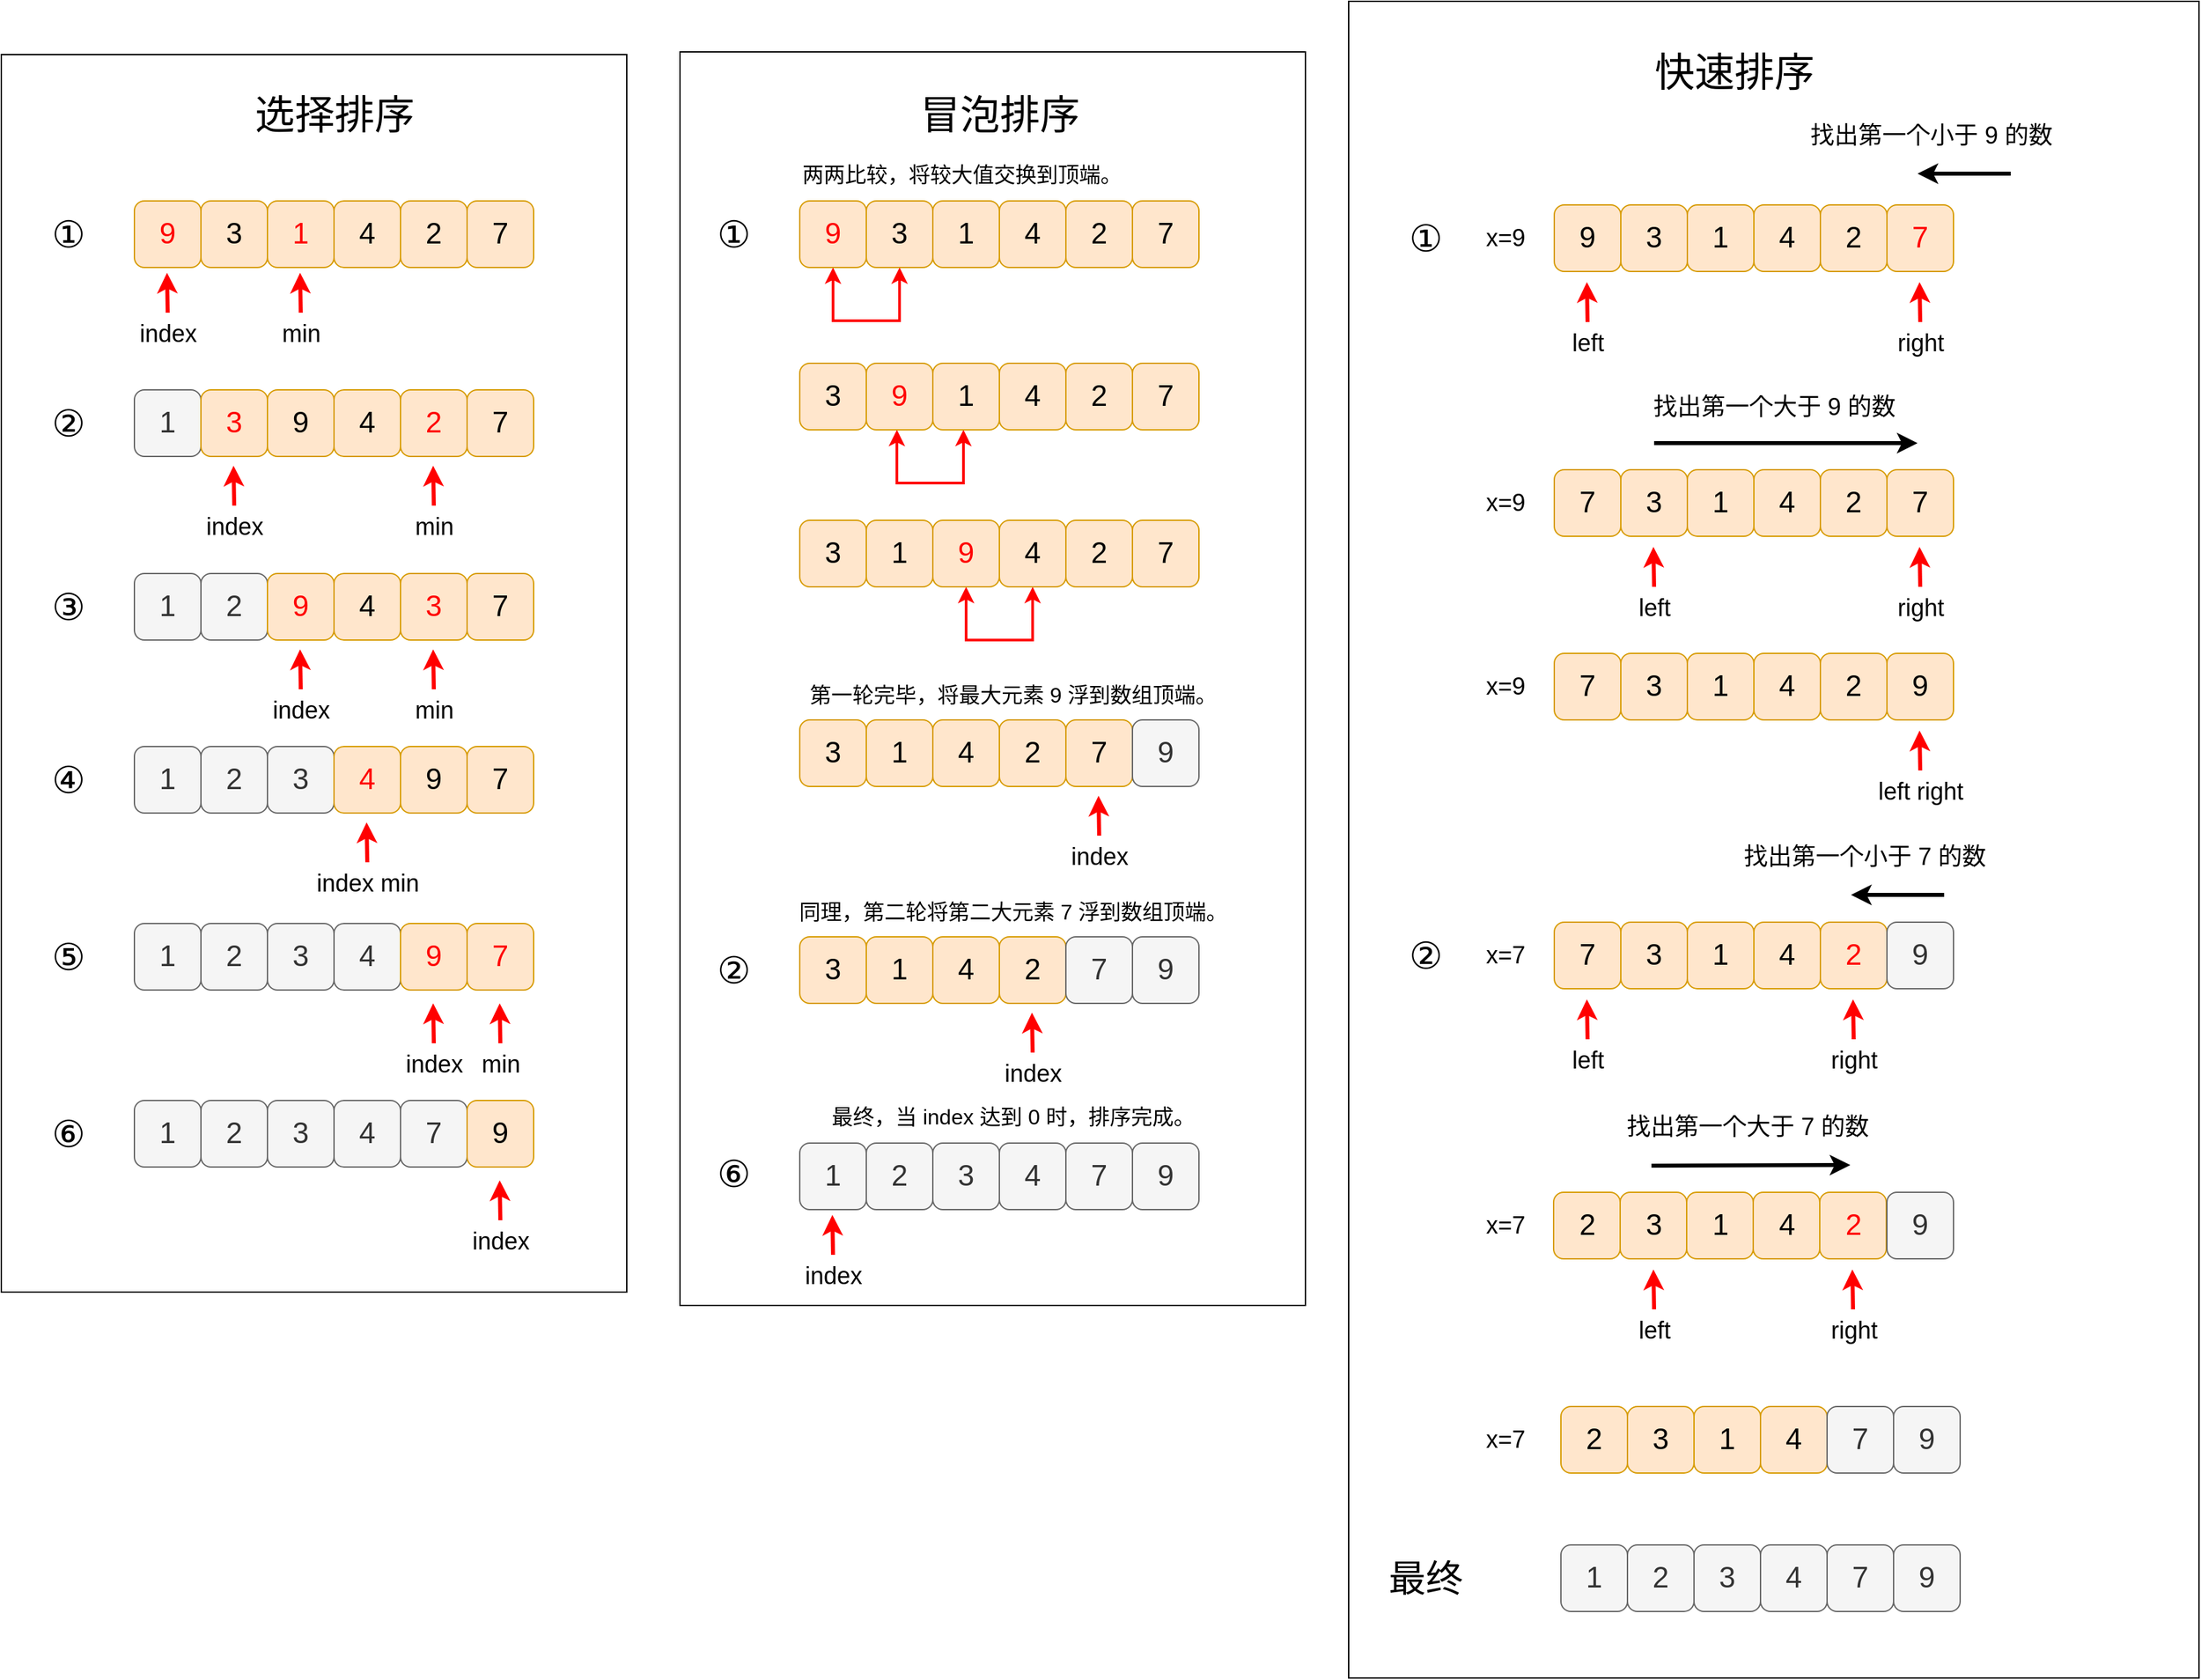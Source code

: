 <mxfile version="14.9.6" type="device"><diagram id="Q0aM8QTu8ttc2yHkAZQV" name="Page-1"><mxGraphModel dx="2194" dy="1232" grid="1" gridSize="10" guides="1" tooltips="1" connect="1" arrows="1" fold="1" page="1" pageScale="1" pageWidth="827" pageHeight="1169" math="0" shadow="0"><root><mxCell id="0"/><mxCell id="1" parent="0"/><mxCell id="2-jNn0fLxWY8H3Vudl_h-92" value="" style="whiteSpace=wrap;html=1;fontColor=#FFFFFF;" vertex="1" parent="1"><mxGeometry x="50" y="150" width="470" height="930" as="geometry"/></mxCell><mxCell id="2-jNn0fLxWY8H3Vudl_h-2" value="&lt;font style=&quot;font-size: 22px&quot; color=&quot;#ff0000&quot;&gt;9&lt;/font&gt;" style="rounded=1;whiteSpace=wrap;html=1;fillColor=#ffe6cc;strokeColor=#d79b00;" vertex="1" parent="1"><mxGeometry x="150" y="260" width="50" height="50" as="geometry"/></mxCell><mxCell id="2-jNn0fLxWY8H3Vudl_h-3" value="&lt;span style=&quot;font-size: 22px&quot;&gt;3&lt;/span&gt;" style="rounded=1;whiteSpace=wrap;html=1;fillColor=#ffe6cc;strokeColor=#d79b00;" vertex="1" parent="1"><mxGeometry x="200" y="260" width="50" height="50" as="geometry"/></mxCell><mxCell id="2-jNn0fLxWY8H3Vudl_h-4" value="&lt;span style=&quot;font-size: 22px&quot;&gt;&lt;font color=&quot;#ff0000&quot;&gt;1&lt;/font&gt;&lt;/span&gt;" style="rounded=1;whiteSpace=wrap;html=1;fillColor=#ffe6cc;strokeColor=#d79b00;" vertex="1" parent="1"><mxGeometry x="250" y="260" width="50" height="50" as="geometry"/></mxCell><mxCell id="2-jNn0fLxWY8H3Vudl_h-5" value="&lt;span style=&quot;font-size: 22px&quot;&gt;4&lt;/span&gt;" style="rounded=1;whiteSpace=wrap;html=1;fillColor=#ffe6cc;strokeColor=#d79b00;" vertex="1" parent="1"><mxGeometry x="300" y="260" width="50" height="50" as="geometry"/></mxCell><mxCell id="2-jNn0fLxWY8H3Vudl_h-6" value="&lt;span style=&quot;font-size: 22px&quot;&gt;2&lt;/span&gt;" style="rounded=1;whiteSpace=wrap;html=1;fillColor=#ffe6cc;strokeColor=#d79b00;" vertex="1" parent="1"><mxGeometry x="350" y="260" width="50" height="50" as="geometry"/></mxCell><mxCell id="2-jNn0fLxWY8H3Vudl_h-7" value="&lt;span style=&quot;font-size: 22px&quot;&gt;7&lt;/span&gt;" style="rounded=1;whiteSpace=wrap;html=1;fillColor=#ffe6cc;strokeColor=#d79b00;" vertex="1" parent="1"><mxGeometry x="400" y="260" width="50" height="50" as="geometry"/></mxCell><mxCell id="2-jNn0fLxWY8H3Vudl_h-10" value="&lt;font style=&quot;font-size: 22px&quot;&gt;1&lt;/font&gt;" style="rounded=1;whiteSpace=wrap;html=1;fillColor=#f5f5f5;strokeColor=#666666;fontColor=#333333;" vertex="1" parent="1"><mxGeometry x="150" y="402" width="50" height="50" as="geometry"/></mxCell><mxCell id="2-jNn0fLxWY8H3Vudl_h-11" value="&lt;span style=&quot;font-size: 22px&quot;&gt;&lt;font color=&quot;#ff0000&quot;&gt;3&lt;/font&gt;&lt;/span&gt;" style="rounded=1;whiteSpace=wrap;html=1;fillColor=#ffe6cc;strokeColor=#d79b00;" vertex="1" parent="1"><mxGeometry x="200" y="402" width="50" height="50" as="geometry"/></mxCell><mxCell id="2-jNn0fLxWY8H3Vudl_h-12" value="&lt;span style=&quot;font-size: 22px&quot;&gt;9&lt;/span&gt;" style="rounded=1;whiteSpace=wrap;html=1;fillColor=#ffe6cc;strokeColor=#d79b00;" vertex="1" parent="1"><mxGeometry x="250" y="402" width="50" height="50" as="geometry"/></mxCell><mxCell id="2-jNn0fLxWY8H3Vudl_h-13" value="&lt;span style=&quot;font-size: 22px&quot;&gt;4&lt;/span&gt;" style="rounded=1;whiteSpace=wrap;html=1;fillColor=#ffe6cc;strokeColor=#d79b00;" vertex="1" parent="1"><mxGeometry x="300" y="402" width="50" height="50" as="geometry"/></mxCell><mxCell id="2-jNn0fLxWY8H3Vudl_h-14" value="&lt;span style=&quot;font-size: 22px&quot;&gt;&lt;font color=&quot;#ff0000&quot;&gt;2&lt;/font&gt;&lt;/span&gt;" style="rounded=1;whiteSpace=wrap;html=1;fillColor=#ffe6cc;strokeColor=#d79b00;" vertex="1" parent="1"><mxGeometry x="350" y="402" width="50" height="50" as="geometry"/></mxCell><mxCell id="2-jNn0fLxWY8H3Vudl_h-15" value="&lt;span style=&quot;font-size: 22px&quot;&gt;7&lt;/span&gt;" style="rounded=1;whiteSpace=wrap;html=1;fillColor=#ffe6cc;strokeColor=#d79b00;" vertex="1" parent="1"><mxGeometry x="400" y="402" width="50" height="50" as="geometry"/></mxCell><mxCell id="2-jNn0fLxWY8H3Vudl_h-27" value="" style="endArrow=classic;html=1;fontColor=#FFFFFF;strokeColor=#FF0000;strokeWidth=3;verticalAlign=middle;" edge="1" parent="1"><mxGeometry width="50" height="50" relative="1" as="geometry"><mxPoint x="175" y="344" as="sourcePoint"/><mxPoint x="174.5" y="314" as="targetPoint"/></mxGeometry></mxCell><mxCell id="2-jNn0fLxWY8H3Vudl_h-28" value="" style="endArrow=classic;html=1;fontColor=#FFFFFF;strokeColor=#FF0000;strokeWidth=3;verticalAlign=middle;" edge="1" parent="1"><mxGeometry width="50" height="50" relative="1" as="geometry"><mxPoint x="275" y="344" as="sourcePoint"/><mxPoint x="274.5" y="314" as="targetPoint"/></mxGeometry></mxCell><mxCell id="2-jNn0fLxWY8H3Vudl_h-29" value="&lt;font color=&quot;#000000&quot; style=&quot;font-size: 18px&quot;&gt;index&lt;/font&gt;" style="text;html=1;resizable=0;autosize=1;align=center;verticalAlign=middle;points=[];fillColor=none;strokeColor=none;rounded=0;fontColor=#FFFFFF;" vertex="1" parent="1"><mxGeometry x="145" y="350" width="60" height="20" as="geometry"/></mxCell><mxCell id="2-jNn0fLxWY8H3Vudl_h-32" value="&lt;font color=&quot;#000000&quot; style=&quot;font-size: 18px&quot;&gt;min&lt;/font&gt;" style="text;html=1;resizable=0;autosize=1;align=center;verticalAlign=middle;points=[];fillColor=none;strokeColor=none;rounded=0;fontColor=#FFFFFF;" vertex="1" parent="1"><mxGeometry x="255" y="350" width="40" height="20" as="geometry"/></mxCell><mxCell id="2-jNn0fLxWY8H3Vudl_h-33" value="" style="endArrow=classic;html=1;fontColor=#FFFFFF;strokeColor=#FF0000;strokeWidth=3;verticalAlign=middle;" edge="1" parent="1"><mxGeometry width="50" height="50" relative="1" as="geometry"><mxPoint x="225" y="489" as="sourcePoint"/><mxPoint x="224.5" y="459" as="targetPoint"/></mxGeometry></mxCell><mxCell id="2-jNn0fLxWY8H3Vudl_h-34" value="&lt;font color=&quot;#000000&quot; style=&quot;font-size: 18px&quot;&gt;index&lt;/font&gt;" style="text;html=1;resizable=0;autosize=1;align=center;verticalAlign=middle;points=[];fillColor=none;strokeColor=none;rounded=0;fontColor=#FFFFFF;" vertex="1" parent="1"><mxGeometry x="195" y="495" width="60" height="20" as="geometry"/></mxCell><mxCell id="2-jNn0fLxWY8H3Vudl_h-37" value="" style="endArrow=classic;html=1;fontColor=#FFFFFF;strokeColor=#FF0000;strokeWidth=3;verticalAlign=middle;" edge="1" parent="1"><mxGeometry width="50" height="50" relative="1" as="geometry"><mxPoint x="375" y="489" as="sourcePoint"/><mxPoint x="374.5" y="459" as="targetPoint"/></mxGeometry></mxCell><mxCell id="2-jNn0fLxWY8H3Vudl_h-38" value="&lt;font color=&quot;#000000&quot; style=&quot;font-size: 18px&quot;&gt;min&lt;/font&gt;" style="text;html=1;resizable=0;autosize=1;align=center;verticalAlign=middle;points=[];fillColor=none;strokeColor=none;rounded=0;fontColor=#FFFFFF;" vertex="1" parent="1"><mxGeometry x="355" y="495" width="40" height="20" as="geometry"/></mxCell><mxCell id="2-jNn0fLxWY8H3Vudl_h-39" value="&lt;font style=&quot;font-size: 22px&quot;&gt;1&lt;/font&gt;" style="rounded=1;whiteSpace=wrap;html=1;fillColor=#f5f5f5;strokeColor=#666666;fontColor=#333333;" vertex="1" parent="1"><mxGeometry x="150" y="540" width="50" height="50" as="geometry"/></mxCell><mxCell id="2-jNn0fLxWY8H3Vudl_h-40" value="&lt;span style=&quot;font-size: 22px&quot;&gt;2&lt;/span&gt;" style="rounded=1;whiteSpace=wrap;html=1;fillColor=#f5f5f5;strokeColor=#666666;fontColor=#333333;" vertex="1" parent="1"><mxGeometry x="200" y="540" width="50" height="50" as="geometry"/></mxCell><mxCell id="2-jNn0fLxWY8H3Vudl_h-41" value="&lt;span style=&quot;font-size: 22px&quot;&gt;&lt;font color=&quot;#ff0000&quot;&gt;9&lt;/font&gt;&lt;/span&gt;" style="rounded=1;whiteSpace=wrap;html=1;fillColor=#ffe6cc;strokeColor=#d79b00;" vertex="1" parent="1"><mxGeometry x="250" y="540" width="50" height="50" as="geometry"/></mxCell><mxCell id="2-jNn0fLxWY8H3Vudl_h-42" value="&lt;span style=&quot;font-size: 22px&quot;&gt;4&lt;/span&gt;" style="rounded=1;whiteSpace=wrap;html=1;fillColor=#ffe6cc;strokeColor=#d79b00;" vertex="1" parent="1"><mxGeometry x="300" y="540" width="50" height="50" as="geometry"/></mxCell><mxCell id="2-jNn0fLxWY8H3Vudl_h-43" value="&lt;span style=&quot;font-size: 22px&quot;&gt;&lt;font color=&quot;#ff0000&quot;&gt;3&lt;/font&gt;&lt;/span&gt;" style="rounded=1;whiteSpace=wrap;html=1;fillColor=#ffe6cc;strokeColor=#d79b00;" vertex="1" parent="1"><mxGeometry x="350" y="540" width="50" height="50" as="geometry"/></mxCell><mxCell id="2-jNn0fLxWY8H3Vudl_h-44" value="&lt;span style=&quot;font-size: 22px&quot;&gt;7&lt;/span&gt;" style="rounded=1;whiteSpace=wrap;html=1;fillColor=#ffe6cc;strokeColor=#d79b00;" vertex="1" parent="1"><mxGeometry x="400" y="540" width="50" height="50" as="geometry"/></mxCell><mxCell id="2-jNn0fLxWY8H3Vudl_h-47" value="" style="endArrow=classic;html=1;fontColor=#FFFFFF;strokeColor=#FF0000;strokeWidth=3;verticalAlign=middle;" edge="1" parent="1"><mxGeometry width="50" height="50" relative="1" as="geometry"><mxPoint x="275" y="627" as="sourcePoint"/><mxPoint x="274.5" y="597" as="targetPoint"/></mxGeometry></mxCell><mxCell id="2-jNn0fLxWY8H3Vudl_h-48" value="&lt;font color=&quot;#000000&quot; style=&quot;font-size: 18px&quot;&gt;index&lt;/font&gt;" style="text;html=1;resizable=0;autosize=1;align=center;verticalAlign=middle;points=[];fillColor=none;strokeColor=none;rounded=0;fontColor=#FFFFFF;" vertex="1" parent="1"><mxGeometry x="245" y="633" width="60" height="20" as="geometry"/></mxCell><mxCell id="2-jNn0fLxWY8H3Vudl_h-49" value="" style="endArrow=classic;html=1;fontColor=#FFFFFF;strokeColor=#FF0000;strokeWidth=3;verticalAlign=middle;" edge="1" parent="1"><mxGeometry width="50" height="50" relative="1" as="geometry"><mxPoint x="375" y="627" as="sourcePoint"/><mxPoint x="374.5" y="597" as="targetPoint"/></mxGeometry></mxCell><mxCell id="2-jNn0fLxWY8H3Vudl_h-50" value="&lt;font color=&quot;#000000&quot; style=&quot;font-size: 18px&quot;&gt;min&lt;/font&gt;" style="text;html=1;resizable=0;autosize=1;align=center;verticalAlign=middle;points=[];fillColor=none;strokeColor=none;rounded=0;fontColor=#FFFFFF;" vertex="1" parent="1"><mxGeometry x="355" y="633" width="40" height="20" as="geometry"/></mxCell><mxCell id="2-jNn0fLxWY8H3Vudl_h-51" value="&lt;font style=&quot;font-size: 22px&quot;&gt;1&lt;/font&gt;" style="rounded=1;whiteSpace=wrap;html=1;fillColor=#f5f5f5;strokeColor=#666666;fontColor=#333333;" vertex="1" parent="1"><mxGeometry x="150" y="670" width="50" height="50" as="geometry"/></mxCell><mxCell id="2-jNn0fLxWY8H3Vudl_h-52" value="&lt;span style=&quot;font-size: 22px&quot;&gt;2&lt;/span&gt;" style="rounded=1;whiteSpace=wrap;html=1;fillColor=#f5f5f5;strokeColor=#666666;fontColor=#333333;" vertex="1" parent="1"><mxGeometry x="200" y="670" width="50" height="50" as="geometry"/></mxCell><mxCell id="2-jNn0fLxWY8H3Vudl_h-53" value="&lt;span style=&quot;font-size: 22px&quot;&gt;3&lt;/span&gt;" style="rounded=1;whiteSpace=wrap;html=1;fillColor=#f5f5f5;strokeColor=#666666;fontColor=#333333;" vertex="1" parent="1"><mxGeometry x="250" y="670" width="50" height="50" as="geometry"/></mxCell><mxCell id="2-jNn0fLxWY8H3Vudl_h-54" value="&lt;span style=&quot;font-size: 22px&quot;&gt;&lt;font color=&quot;#ff0000&quot;&gt;4&lt;/font&gt;&lt;/span&gt;" style="rounded=1;whiteSpace=wrap;html=1;fillColor=#ffe6cc;strokeColor=#d79b00;" vertex="1" parent="1"><mxGeometry x="300" y="670" width="50" height="50" as="geometry"/></mxCell><mxCell id="2-jNn0fLxWY8H3Vudl_h-55" value="&lt;span style=&quot;font-size: 22px&quot;&gt;9&lt;/span&gt;" style="rounded=1;whiteSpace=wrap;html=1;fillColor=#ffe6cc;strokeColor=#d79b00;" vertex="1" parent="1"><mxGeometry x="350" y="670" width="50" height="50" as="geometry"/></mxCell><mxCell id="2-jNn0fLxWY8H3Vudl_h-56" value="&lt;span style=&quot;font-size: 22px&quot;&gt;7&lt;/span&gt;" style="rounded=1;whiteSpace=wrap;html=1;fillColor=#ffe6cc;strokeColor=#d79b00;" vertex="1" parent="1"><mxGeometry x="400" y="670" width="50" height="50" as="geometry"/></mxCell><mxCell id="2-jNn0fLxWY8H3Vudl_h-59" value="" style="endArrow=classic;html=1;fontColor=#FFFFFF;strokeColor=#FF0000;strokeWidth=3;verticalAlign=middle;" edge="1" parent="1"><mxGeometry width="50" height="50" relative="1" as="geometry"><mxPoint x="325" y="757" as="sourcePoint"/><mxPoint x="324.5" y="727" as="targetPoint"/></mxGeometry></mxCell><mxCell id="2-jNn0fLxWY8H3Vudl_h-60" value="&lt;font color=&quot;#000000&quot; style=&quot;font-size: 18px&quot;&gt;index min&lt;/font&gt;" style="text;html=1;resizable=0;autosize=1;align=center;verticalAlign=middle;points=[];fillColor=none;strokeColor=none;rounded=0;fontColor=#FFFFFF;" vertex="1" parent="1"><mxGeometry x="280" y="763" width="90" height="20" as="geometry"/></mxCell><mxCell id="2-jNn0fLxWY8H3Vudl_h-63" value="&lt;font style=&quot;font-size: 22px&quot;&gt;1&lt;/font&gt;" style="rounded=1;whiteSpace=wrap;html=1;fillColor=#f5f5f5;strokeColor=#666666;fontColor=#333333;" vertex="1" parent="1"><mxGeometry x="150" y="803" width="50" height="50" as="geometry"/></mxCell><mxCell id="2-jNn0fLxWY8H3Vudl_h-64" value="&lt;span style=&quot;font-size: 22px&quot;&gt;2&lt;/span&gt;" style="rounded=1;whiteSpace=wrap;html=1;fillColor=#f5f5f5;strokeColor=#666666;fontColor=#333333;" vertex="1" parent="1"><mxGeometry x="200" y="803" width="50" height="50" as="geometry"/></mxCell><mxCell id="2-jNn0fLxWY8H3Vudl_h-65" value="&lt;span style=&quot;font-size: 22px&quot;&gt;3&lt;/span&gt;" style="rounded=1;whiteSpace=wrap;html=1;fillColor=#f5f5f5;strokeColor=#666666;fontColor=#333333;" vertex="1" parent="1"><mxGeometry x="250" y="803" width="50" height="50" as="geometry"/></mxCell><mxCell id="2-jNn0fLxWY8H3Vudl_h-66" value="&lt;span style=&quot;font-size: 22px&quot;&gt;4&lt;/span&gt;" style="rounded=1;whiteSpace=wrap;html=1;fillColor=#f5f5f5;strokeColor=#666666;fontColor=#333333;" vertex="1" parent="1"><mxGeometry x="300" y="803" width="50" height="50" as="geometry"/></mxCell><mxCell id="2-jNn0fLxWY8H3Vudl_h-67" value="&lt;span style=&quot;font-size: 22px&quot;&gt;&lt;font color=&quot;#ff0000&quot;&gt;9&lt;/font&gt;&lt;/span&gt;" style="rounded=1;whiteSpace=wrap;html=1;fillColor=#ffe6cc;strokeColor=#d79b00;" vertex="1" parent="1"><mxGeometry x="350" y="803" width="50" height="50" as="geometry"/></mxCell><mxCell id="2-jNn0fLxWY8H3Vudl_h-68" value="&lt;span style=&quot;font-size: 22px&quot;&gt;&lt;font color=&quot;#ff0000&quot;&gt;7&lt;/font&gt;&lt;/span&gt;" style="rounded=1;whiteSpace=wrap;html=1;fillColor=#ffe6cc;strokeColor=#d79b00;" vertex="1" parent="1"><mxGeometry x="400" y="803" width="50" height="50" as="geometry"/></mxCell><mxCell id="2-jNn0fLxWY8H3Vudl_h-73" value="" style="endArrow=classic;html=1;fontColor=#FFFFFF;strokeColor=#FF0000;strokeWidth=3;verticalAlign=middle;" edge="1" parent="1"><mxGeometry width="50" height="50" relative="1" as="geometry"><mxPoint x="375" y="893" as="sourcePoint"/><mxPoint x="374.5" y="863" as="targetPoint"/></mxGeometry></mxCell><mxCell id="2-jNn0fLxWY8H3Vudl_h-74" value="&lt;font color=&quot;#000000&quot; style=&quot;font-size: 18px&quot;&gt;index&lt;/font&gt;" style="text;html=1;resizable=0;autosize=1;align=center;verticalAlign=middle;points=[];fillColor=none;strokeColor=none;rounded=0;fontColor=#FFFFFF;" vertex="1" parent="1"><mxGeometry x="345" y="899" width="60" height="20" as="geometry"/></mxCell><mxCell id="2-jNn0fLxWY8H3Vudl_h-77" value="&lt;font style=&quot;font-size: 22px&quot;&gt;1&lt;/font&gt;" style="rounded=1;whiteSpace=wrap;html=1;fillColor=#f5f5f5;strokeColor=#666666;fontColor=#333333;" vertex="1" parent="1"><mxGeometry x="150" y="936" width="50" height="50" as="geometry"/></mxCell><mxCell id="2-jNn0fLxWY8H3Vudl_h-78" value="&lt;span style=&quot;font-size: 22px&quot;&gt;2&lt;/span&gt;" style="rounded=1;whiteSpace=wrap;html=1;fillColor=#f5f5f5;strokeColor=#666666;fontColor=#333333;" vertex="1" parent="1"><mxGeometry x="200" y="936" width="50" height="50" as="geometry"/></mxCell><mxCell id="2-jNn0fLxWY8H3Vudl_h-79" value="&lt;span style=&quot;font-size: 22px&quot;&gt;3&lt;/span&gt;" style="rounded=1;whiteSpace=wrap;html=1;fillColor=#f5f5f5;strokeColor=#666666;fontColor=#333333;" vertex="1" parent="1"><mxGeometry x="250" y="936" width="50" height="50" as="geometry"/></mxCell><mxCell id="2-jNn0fLxWY8H3Vudl_h-80" value="&lt;span style=&quot;font-size: 22px&quot;&gt;4&lt;/span&gt;" style="rounded=1;whiteSpace=wrap;html=1;fillColor=#f5f5f5;strokeColor=#666666;fontColor=#333333;" vertex="1" parent="1"><mxGeometry x="300" y="936" width="50" height="50" as="geometry"/></mxCell><mxCell id="2-jNn0fLxWY8H3Vudl_h-81" value="&lt;span style=&quot;font-size: 22px&quot;&gt;7&lt;/span&gt;" style="rounded=1;whiteSpace=wrap;html=1;fillColor=#f5f5f5;strokeColor=#666666;fontColor=#333333;" vertex="1" parent="1"><mxGeometry x="350" y="936" width="50" height="50" as="geometry"/></mxCell><mxCell id="2-jNn0fLxWY8H3Vudl_h-82" value="&lt;span style=&quot;font-size: 22px&quot;&gt;9&lt;/span&gt;" style="rounded=1;whiteSpace=wrap;html=1;fillColor=#ffe6cc;strokeColor=#d79b00;" vertex="1" parent="1"><mxGeometry x="400" y="936" width="50" height="50" as="geometry"/></mxCell><mxCell id="2-jNn0fLxWY8H3Vudl_h-85" value="" style="endArrow=classic;html=1;fontColor=#FFFFFF;strokeColor=#FF0000;strokeWidth=3;verticalAlign=middle;" edge="1" parent="1"><mxGeometry width="50" height="50" relative="1" as="geometry"><mxPoint x="425" y="1026" as="sourcePoint"/><mxPoint x="424.5" y="996" as="targetPoint"/></mxGeometry></mxCell><mxCell id="2-jNn0fLxWY8H3Vudl_h-86" value="&lt;font color=&quot;#000000&quot; style=&quot;font-size: 18px&quot;&gt;index&lt;/font&gt;" style="text;html=1;resizable=0;autosize=1;align=center;verticalAlign=middle;points=[];fillColor=none;strokeColor=none;rounded=0;fontColor=#FFFFFF;" vertex="1" parent="1"><mxGeometry x="395" y="1032" width="60" height="20" as="geometry"/></mxCell><mxCell id="2-jNn0fLxWY8H3Vudl_h-90" value="" style="endArrow=classic;html=1;fontColor=#FFFFFF;strokeColor=#FF0000;strokeWidth=3;verticalAlign=middle;" edge="1" parent="1"><mxGeometry width="50" height="50" relative="1" as="geometry"><mxPoint x="425" y="893" as="sourcePoint"/><mxPoint x="424.5" y="863" as="targetPoint"/></mxGeometry></mxCell><mxCell id="2-jNn0fLxWY8H3Vudl_h-91" value="&lt;font color=&quot;#000000&quot; style=&quot;font-size: 18px&quot;&gt;min&lt;/font&gt;" style="text;html=1;resizable=0;autosize=1;align=center;verticalAlign=middle;points=[];fillColor=none;strokeColor=none;rounded=0;fontColor=#FFFFFF;" vertex="1" parent="1"><mxGeometry x="405" y="899" width="40" height="20" as="geometry"/></mxCell><mxCell id="2-jNn0fLxWY8H3Vudl_h-93" value="&lt;font color=&quot;#000000&quot; style=&quot;font-size: 30px&quot;&gt;选择排序&lt;/font&gt;" style="text;html=1;resizable=0;autosize=1;align=center;verticalAlign=middle;points=[];fillColor=none;strokeColor=none;rounded=0;fontColor=#FFFFFF;" vertex="1" parent="1"><mxGeometry x="230" y="180" width="140" height="30" as="geometry"/></mxCell><mxCell id="2-jNn0fLxWY8H3Vudl_h-94" value="&lt;font style=&quot;font-size: 28px&quot; color=&quot;#000000&quot;&gt;①&lt;/font&gt;" style="text;html=1;resizable=0;autosize=1;align=center;verticalAlign=middle;points=[];fillColor=none;strokeColor=none;rounded=0;fontColor=#FFFFFF;" vertex="1" parent="1"><mxGeometry x="80" y="270" width="40" height="30" as="geometry"/></mxCell><mxCell id="2-jNn0fLxWY8H3Vudl_h-95" value="&lt;font style=&quot;font-size: 28px&quot; color=&quot;#000000&quot;&gt;②&lt;/font&gt;" style="text;html=1;resizable=0;autosize=1;align=center;verticalAlign=middle;points=[];fillColor=none;strokeColor=none;rounded=0;fontColor=#FFFFFF;" vertex="1" parent="1"><mxGeometry x="80" y="412" width="40" height="30" as="geometry"/></mxCell><mxCell id="2-jNn0fLxWY8H3Vudl_h-96" value="&lt;font style=&quot;font-size: 28px&quot; color=&quot;#000000&quot;&gt;③&lt;/font&gt;" style="text;html=1;resizable=0;autosize=1;align=center;verticalAlign=middle;points=[];fillColor=none;strokeColor=none;rounded=0;fontColor=#FFFFFF;" vertex="1" parent="1"><mxGeometry x="80" y="550" width="40" height="30" as="geometry"/></mxCell><mxCell id="2-jNn0fLxWY8H3Vudl_h-97" value="&lt;font style=&quot;font-size: 28px&quot; color=&quot;#000000&quot;&gt;④&lt;/font&gt;" style="text;html=1;resizable=0;autosize=1;align=center;verticalAlign=middle;points=[];fillColor=none;strokeColor=none;rounded=0;fontColor=#FFFFFF;" vertex="1" parent="1"><mxGeometry x="80" y="680" width="40" height="30" as="geometry"/></mxCell><mxCell id="2-jNn0fLxWY8H3Vudl_h-98" value="&lt;font style=&quot;font-size: 28px&quot; color=&quot;#000000&quot;&gt;⑤&lt;/font&gt;" style="text;html=1;resizable=0;autosize=1;align=center;verticalAlign=middle;points=[];fillColor=none;strokeColor=none;rounded=0;fontColor=#FFFFFF;" vertex="1" parent="1"><mxGeometry x="80" y="813" width="40" height="30" as="geometry"/></mxCell><mxCell id="2-jNn0fLxWY8H3Vudl_h-99" value="&lt;font style=&quot;font-size: 28px&quot; color=&quot;#000000&quot;&gt;⑥&lt;/font&gt;" style="text;html=1;resizable=0;autosize=1;align=center;verticalAlign=middle;points=[];fillColor=none;strokeColor=none;rounded=0;fontColor=#FFFFFF;" vertex="1" parent="1"><mxGeometry x="80" y="946" width="40" height="30" as="geometry"/></mxCell><mxCell id="2-jNn0fLxWY8H3Vudl_h-100" value="" style="whiteSpace=wrap;html=1;fontColor=#FFFFFF;" vertex="1" parent="1"><mxGeometry x="560" y="148" width="470" height="942" as="geometry"/></mxCell><mxCell id="2-jNn0fLxWY8H3Vudl_h-165" style="edgeStyle=orthogonalEdgeStyle;rounded=0;orthogonalLoop=1;jettySize=auto;elbow=vertical;html=1;exitX=0.5;exitY=1;exitDx=0;exitDy=0;fontColor=#FFFFFF;startArrow=classic;startFill=1;strokeColor=#FF0000;strokeWidth=2;verticalAlign=middle;entryX=0.5;entryY=1;entryDx=0;entryDy=0;" edge="1" parent="1" source="2-jNn0fLxWY8H3Vudl_h-101" target="2-jNn0fLxWY8H3Vudl_h-102"><mxGeometry relative="1" as="geometry"><Array as="points"><mxPoint x="675" y="350"/><mxPoint x="725" y="350"/></Array></mxGeometry></mxCell><mxCell id="2-jNn0fLxWY8H3Vudl_h-101" value="&lt;font style=&quot;font-size: 22px&quot; color=&quot;#ff0000&quot;&gt;9&lt;/font&gt;" style="rounded=1;whiteSpace=wrap;html=1;fillColor=#ffe6cc;strokeColor=#d79b00;" vertex="1" parent="1"><mxGeometry x="650" y="260" width="50" height="50" as="geometry"/></mxCell><mxCell id="2-jNn0fLxWY8H3Vudl_h-102" value="&lt;span style=&quot;font-size: 22px&quot;&gt;3&lt;/span&gt;" style="rounded=1;whiteSpace=wrap;html=1;fillColor=#ffe6cc;strokeColor=#d79b00;" vertex="1" parent="1"><mxGeometry x="700" y="260" width="50" height="50" as="geometry"/></mxCell><mxCell id="2-jNn0fLxWY8H3Vudl_h-103" value="&lt;span style=&quot;font-size: 22px&quot;&gt;1&lt;/span&gt;" style="rounded=1;whiteSpace=wrap;html=1;fillColor=#ffe6cc;strokeColor=#d79b00;" vertex="1" parent="1"><mxGeometry x="750" y="260" width="50" height="50" as="geometry"/></mxCell><mxCell id="2-jNn0fLxWY8H3Vudl_h-104" value="&lt;span style=&quot;font-size: 22px&quot;&gt;4&lt;/span&gt;" style="rounded=1;whiteSpace=wrap;html=1;fillColor=#ffe6cc;strokeColor=#d79b00;" vertex="1" parent="1"><mxGeometry x="800" y="260" width="50" height="50" as="geometry"/></mxCell><mxCell id="2-jNn0fLxWY8H3Vudl_h-105" value="&lt;span style=&quot;font-size: 22px&quot;&gt;2&lt;/span&gt;" style="rounded=1;whiteSpace=wrap;html=1;fillColor=#ffe6cc;strokeColor=#d79b00;" vertex="1" parent="1"><mxGeometry x="850" y="260" width="50" height="50" as="geometry"/></mxCell><mxCell id="2-jNn0fLxWY8H3Vudl_h-106" value="&lt;span style=&quot;font-size: 22px&quot;&gt;7&lt;/span&gt;" style="rounded=1;whiteSpace=wrap;html=1;fillColor=#ffe6cc;strokeColor=#d79b00;" vertex="1" parent="1"><mxGeometry x="900" y="260" width="50" height="50" as="geometry"/></mxCell><mxCell id="2-jNn0fLxWY8H3Vudl_h-157" value="&lt;font color=&quot;#000000&quot; style=&quot;font-size: 30px&quot;&gt;冒泡排序&lt;/font&gt;" style="text;html=1;resizable=0;autosize=1;align=center;verticalAlign=middle;points=[];fillColor=none;strokeColor=none;rounded=0;fontColor=#FFFFFF;" vertex="1" parent="1"><mxGeometry x="730" y="180" width="140" height="30" as="geometry"/></mxCell><mxCell id="2-jNn0fLxWY8H3Vudl_h-158" value="&lt;font style=&quot;font-size: 28px&quot; color=&quot;#000000&quot;&gt;①&lt;/font&gt;" style="text;html=1;resizable=0;autosize=1;align=center;verticalAlign=middle;points=[];fillColor=none;strokeColor=none;rounded=0;fontColor=#FFFFFF;" vertex="1" parent="1"><mxGeometry x="580" y="270" width="40" height="30" as="geometry"/></mxCell><mxCell id="2-jNn0fLxWY8H3Vudl_h-166" style="edgeStyle=orthogonalEdgeStyle;rounded=0;orthogonalLoop=1;jettySize=auto;elbow=vertical;html=1;exitX=0.5;exitY=1;exitDx=0;exitDy=0;fontColor=#FFFFFF;startArrow=classic;startFill=1;strokeColor=#FF0000;strokeWidth=2;verticalAlign=middle;entryX=0.5;entryY=1;entryDx=0;entryDy=0;" edge="1" parent="1"><mxGeometry relative="1" as="geometry"><Array as="points"><mxPoint x="723" y="472"/><mxPoint x="773" y="472"/></Array><mxPoint x="723" y="432" as="sourcePoint"/><mxPoint x="773" y="432" as="targetPoint"/></mxGeometry></mxCell><mxCell id="2-jNn0fLxWY8H3Vudl_h-167" value="&lt;font style=&quot;font-size: 22px&quot;&gt;3&lt;/font&gt;" style="rounded=1;whiteSpace=wrap;html=1;fillColor=#ffe6cc;strokeColor=#d79b00;" vertex="1" parent="1"><mxGeometry x="650" y="382" width="50" height="50" as="geometry"/></mxCell><mxCell id="2-jNn0fLxWY8H3Vudl_h-168" value="&lt;span style=&quot;font-size: 22px&quot;&gt;&lt;font color=&quot;#ff0000&quot;&gt;9&lt;/font&gt;&lt;/span&gt;" style="rounded=1;whiteSpace=wrap;html=1;fillColor=#ffe6cc;strokeColor=#d79b00;" vertex="1" parent="1"><mxGeometry x="700" y="382" width="50" height="50" as="geometry"/></mxCell><mxCell id="2-jNn0fLxWY8H3Vudl_h-169" value="&lt;span style=&quot;font-size: 22px&quot;&gt;1&lt;/span&gt;" style="rounded=1;whiteSpace=wrap;html=1;fillColor=#ffe6cc;strokeColor=#d79b00;" vertex="1" parent="1"><mxGeometry x="750" y="382" width="50" height="50" as="geometry"/></mxCell><mxCell id="2-jNn0fLxWY8H3Vudl_h-170" value="&lt;span style=&quot;font-size: 22px&quot;&gt;4&lt;/span&gt;" style="rounded=1;whiteSpace=wrap;html=1;fillColor=#ffe6cc;strokeColor=#d79b00;" vertex="1" parent="1"><mxGeometry x="800" y="382" width="50" height="50" as="geometry"/></mxCell><mxCell id="2-jNn0fLxWY8H3Vudl_h-171" value="&lt;span style=&quot;font-size: 22px&quot;&gt;2&lt;/span&gt;" style="rounded=1;whiteSpace=wrap;html=1;fillColor=#ffe6cc;strokeColor=#d79b00;" vertex="1" parent="1"><mxGeometry x="850" y="382" width="50" height="50" as="geometry"/></mxCell><mxCell id="2-jNn0fLxWY8H3Vudl_h-172" value="&lt;span style=&quot;font-size: 22px&quot;&gt;7&lt;/span&gt;" style="rounded=1;whiteSpace=wrap;html=1;fillColor=#ffe6cc;strokeColor=#d79b00;" vertex="1" parent="1"><mxGeometry x="900" y="382" width="50" height="50" as="geometry"/></mxCell><mxCell id="2-jNn0fLxWY8H3Vudl_h-174" style="edgeStyle=orthogonalEdgeStyle;rounded=0;orthogonalLoop=1;jettySize=auto;elbow=vertical;html=1;exitX=0.5;exitY=1;exitDx=0;exitDy=0;fontColor=#FFFFFF;startArrow=classic;startFill=1;strokeColor=#FF0000;strokeWidth=2;verticalAlign=middle;entryX=0.5;entryY=1;entryDx=0;entryDy=0;" edge="1" parent="1"><mxGeometry relative="1" as="geometry"><Array as="points"><mxPoint x="775" y="590"/><mxPoint x="825" y="590"/></Array><mxPoint x="775" y="550" as="sourcePoint"/><mxPoint x="825" y="550" as="targetPoint"/></mxGeometry></mxCell><mxCell id="2-jNn0fLxWY8H3Vudl_h-175" value="&lt;font style=&quot;font-size: 22px&quot;&gt;3&lt;/font&gt;" style="rounded=1;whiteSpace=wrap;html=1;fillColor=#ffe6cc;strokeColor=#d79b00;" vertex="1" parent="1"><mxGeometry x="650" y="500" width="50" height="50" as="geometry"/></mxCell><mxCell id="2-jNn0fLxWY8H3Vudl_h-176" value="&lt;span style=&quot;font-size: 22px&quot;&gt;1&lt;/span&gt;" style="rounded=1;whiteSpace=wrap;html=1;fillColor=#ffe6cc;strokeColor=#d79b00;" vertex="1" parent="1"><mxGeometry x="700" y="500" width="50" height="50" as="geometry"/></mxCell><mxCell id="2-jNn0fLxWY8H3Vudl_h-177" value="&lt;span style=&quot;font-size: 22px&quot;&gt;&lt;font color=&quot;#ff0000&quot;&gt;9&lt;/font&gt;&lt;/span&gt;" style="rounded=1;whiteSpace=wrap;html=1;fillColor=#ffe6cc;strokeColor=#d79b00;" vertex="1" parent="1"><mxGeometry x="750" y="500" width="50" height="50" as="geometry"/></mxCell><mxCell id="2-jNn0fLxWY8H3Vudl_h-178" value="&lt;span style=&quot;font-size: 22px&quot;&gt;4&lt;/span&gt;" style="rounded=1;whiteSpace=wrap;html=1;fillColor=#ffe6cc;strokeColor=#d79b00;" vertex="1" parent="1"><mxGeometry x="800" y="500" width="50" height="50" as="geometry"/></mxCell><mxCell id="2-jNn0fLxWY8H3Vudl_h-179" value="&lt;span style=&quot;font-size: 22px&quot;&gt;2&lt;/span&gt;" style="rounded=1;whiteSpace=wrap;html=1;fillColor=#ffe6cc;strokeColor=#d79b00;" vertex="1" parent="1"><mxGeometry x="850" y="500" width="50" height="50" as="geometry"/></mxCell><mxCell id="2-jNn0fLxWY8H3Vudl_h-180" value="&lt;span style=&quot;font-size: 22px&quot;&gt;7&lt;/span&gt;" style="rounded=1;whiteSpace=wrap;html=1;fillColor=#ffe6cc;strokeColor=#d79b00;" vertex="1" parent="1"><mxGeometry x="900" y="500" width="50" height="50" as="geometry"/></mxCell><mxCell id="2-jNn0fLxWY8H3Vudl_h-182" value="&lt;font style=&quot;font-size: 22px&quot;&gt;3&lt;/font&gt;" style="rounded=1;whiteSpace=wrap;html=1;fillColor=#ffe6cc;strokeColor=#d79b00;" vertex="1" parent="1"><mxGeometry x="650" y="650" width="50" height="50" as="geometry"/></mxCell><mxCell id="2-jNn0fLxWY8H3Vudl_h-183" value="&lt;span style=&quot;font-size: 22px&quot;&gt;1&lt;/span&gt;" style="rounded=1;whiteSpace=wrap;html=1;fillColor=#ffe6cc;strokeColor=#d79b00;" vertex="1" parent="1"><mxGeometry x="700" y="650" width="50" height="50" as="geometry"/></mxCell><mxCell id="2-jNn0fLxWY8H3Vudl_h-184" value="&lt;span style=&quot;font-size: 22px&quot;&gt;4&lt;/span&gt;" style="rounded=1;whiteSpace=wrap;html=1;fillColor=#ffe6cc;strokeColor=#d79b00;" vertex="1" parent="1"><mxGeometry x="750" y="650" width="50" height="50" as="geometry"/></mxCell><mxCell id="2-jNn0fLxWY8H3Vudl_h-185" value="&lt;span style=&quot;font-size: 22px&quot;&gt;2&lt;/span&gt;" style="rounded=1;whiteSpace=wrap;html=1;fillColor=#ffe6cc;strokeColor=#d79b00;" vertex="1" parent="1"><mxGeometry x="800" y="650" width="50" height="50" as="geometry"/></mxCell><mxCell id="2-jNn0fLxWY8H3Vudl_h-186" value="&lt;span style=&quot;font-size: 22px&quot;&gt;7&lt;/span&gt;" style="rounded=1;whiteSpace=wrap;html=1;fillColor=#ffe6cc;strokeColor=#d79b00;" vertex="1" parent="1"><mxGeometry x="850" y="650" width="50" height="50" as="geometry"/></mxCell><mxCell id="2-jNn0fLxWY8H3Vudl_h-187" value="&lt;span style=&quot;font-size: 22px&quot;&gt;9&lt;/span&gt;" style="rounded=1;whiteSpace=wrap;html=1;fillColor=#f5f5f5;strokeColor=#666666;fontColor=#333333;" vertex="1" parent="1"><mxGeometry x="900" y="650" width="50" height="50" as="geometry"/></mxCell><mxCell id="2-jNn0fLxWY8H3Vudl_h-195" value="&lt;font style=&quot;font-size: 16px&quot; color=&quot;#000000&quot;&gt;第一轮完毕，将最大元素 9 浮到数组顶端。&lt;/font&gt;" style="text;html=1;resizable=0;autosize=1;align=center;verticalAlign=middle;points=[];fillColor=none;strokeColor=none;rounded=0;fontColor=#FFFFFF;" vertex="1" parent="1"><mxGeometry x="650" y="621" width="320" height="20" as="geometry"/></mxCell><mxCell id="2-jNn0fLxWY8H3Vudl_h-196" value="&lt;font style=&quot;font-size: 22px&quot;&gt;3&lt;/font&gt;" style="rounded=1;whiteSpace=wrap;html=1;fillColor=#ffe6cc;strokeColor=#d79b00;" vertex="1" parent="1"><mxGeometry x="650" y="813" width="50" height="50" as="geometry"/></mxCell><mxCell id="2-jNn0fLxWY8H3Vudl_h-197" value="&lt;span style=&quot;font-size: 22px&quot;&gt;1&lt;/span&gt;" style="rounded=1;whiteSpace=wrap;html=1;fillColor=#ffe6cc;strokeColor=#d79b00;" vertex="1" parent="1"><mxGeometry x="700" y="813" width="50" height="50" as="geometry"/></mxCell><mxCell id="2-jNn0fLxWY8H3Vudl_h-198" value="&lt;span style=&quot;font-size: 22px&quot;&gt;4&lt;/span&gt;" style="rounded=1;whiteSpace=wrap;html=1;fillColor=#ffe6cc;strokeColor=#d79b00;" vertex="1" parent="1"><mxGeometry x="750" y="813" width="50" height="50" as="geometry"/></mxCell><mxCell id="2-jNn0fLxWY8H3Vudl_h-199" value="&lt;span style=&quot;font-size: 22px&quot;&gt;2&lt;/span&gt;" style="rounded=1;whiteSpace=wrap;html=1;fillColor=#ffe6cc;strokeColor=#d79b00;" vertex="1" parent="1"><mxGeometry x="800" y="813" width="50" height="50" as="geometry"/></mxCell><mxCell id="2-jNn0fLxWY8H3Vudl_h-200" value="&lt;span style=&quot;font-size: 22px&quot;&gt;7&lt;/span&gt;" style="rounded=1;whiteSpace=wrap;html=1;fillColor=#f5f5f5;strokeColor=#666666;fontColor=#333333;" vertex="1" parent="1"><mxGeometry x="850" y="813" width="50" height="50" as="geometry"/></mxCell><mxCell id="2-jNn0fLxWY8H3Vudl_h-201" value="&lt;span style=&quot;font-size: 22px&quot;&gt;9&lt;/span&gt;" style="rounded=1;whiteSpace=wrap;html=1;fillColor=#f5f5f5;strokeColor=#666666;fontColor=#333333;" vertex="1" parent="1"><mxGeometry x="900" y="813" width="50" height="50" as="geometry"/></mxCell><mxCell id="2-jNn0fLxWY8H3Vudl_h-202" value="&lt;font style=&quot;font-size: 16px&quot; color=&quot;#000000&quot;&gt;同理，第二轮将第二大元素 7 浮到数组顶端。&lt;/font&gt;" style="text;html=1;resizable=0;autosize=1;align=center;verticalAlign=middle;points=[];fillColor=none;strokeColor=none;rounded=0;fontColor=#FFFFFF;" vertex="1" parent="1"><mxGeometry x="640" y="784" width="340" height="20" as="geometry"/></mxCell><mxCell id="2-jNn0fLxWY8H3Vudl_h-210" value="&lt;font style=&quot;font-size: 22px&quot;&gt;1&lt;/font&gt;" style="rounded=1;whiteSpace=wrap;html=1;fillColor=#f5f5f5;strokeColor=#666666;fontColor=#333333;" vertex="1" parent="1"><mxGeometry x="650" y="968" width="50" height="50" as="geometry"/></mxCell><mxCell id="2-jNn0fLxWY8H3Vudl_h-211" value="&lt;span style=&quot;font-size: 22px&quot;&gt;2&lt;/span&gt;" style="rounded=1;whiteSpace=wrap;html=1;fillColor=#f5f5f5;strokeColor=#666666;fontColor=#333333;" vertex="1" parent="1"><mxGeometry x="700" y="968" width="50" height="50" as="geometry"/></mxCell><mxCell id="2-jNn0fLxWY8H3Vudl_h-212" value="&lt;span style=&quot;font-size: 22px&quot;&gt;3&lt;/span&gt;" style="rounded=1;whiteSpace=wrap;html=1;fillColor=#f5f5f5;strokeColor=#666666;fontColor=#333333;" vertex="1" parent="1"><mxGeometry x="750" y="968" width="50" height="50" as="geometry"/></mxCell><mxCell id="2-jNn0fLxWY8H3Vudl_h-213" value="&lt;span style=&quot;font-size: 22px&quot;&gt;4&lt;/span&gt;" style="rounded=1;whiteSpace=wrap;html=1;fillColor=#f5f5f5;strokeColor=#666666;fontColor=#333333;" vertex="1" parent="1"><mxGeometry x="800" y="968" width="50" height="50" as="geometry"/></mxCell><mxCell id="2-jNn0fLxWY8H3Vudl_h-214" value="&lt;span style=&quot;font-size: 22px&quot;&gt;7&lt;/span&gt;" style="rounded=1;whiteSpace=wrap;html=1;fillColor=#f5f5f5;strokeColor=#666666;fontColor=#333333;" vertex="1" parent="1"><mxGeometry x="850" y="968" width="50" height="50" as="geometry"/></mxCell><mxCell id="2-jNn0fLxWY8H3Vudl_h-215" value="&lt;span style=&quot;font-size: 22px&quot;&gt;9&lt;/span&gt;" style="rounded=1;whiteSpace=wrap;html=1;fillColor=#f5f5f5;strokeColor=#666666;fontColor=#333333;" vertex="1" parent="1"><mxGeometry x="900" y="968" width="50" height="50" as="geometry"/></mxCell><mxCell id="2-jNn0fLxWY8H3Vudl_h-216" value="&lt;font style=&quot;font-size: 16px&quot; color=&quot;#000000&quot;&gt;最终，当 index 达到 0 时，排序完成。&lt;/font&gt;" style="text;html=1;resizable=0;autosize=1;align=center;verticalAlign=middle;points=[];fillColor=none;strokeColor=none;rounded=0;fontColor=#FFFFFF;" vertex="1" parent="1"><mxGeometry x="665" y="938" width="290" height="20" as="geometry"/></mxCell><mxCell id="2-jNn0fLxWY8H3Vudl_h-221" value="" style="endArrow=classic;html=1;fontColor=#FFFFFF;strokeColor=#FF0000;strokeWidth=3;verticalAlign=middle;" edge="1" parent="1"><mxGeometry width="50" height="50" relative="1" as="geometry"><mxPoint x="875" y="737" as="sourcePoint"/><mxPoint x="874.5" y="707" as="targetPoint"/></mxGeometry></mxCell><mxCell id="2-jNn0fLxWY8H3Vudl_h-222" value="&lt;font color=&quot;#000000&quot; style=&quot;font-size: 18px&quot;&gt;index&lt;/font&gt;" style="text;html=1;resizable=0;autosize=1;align=center;verticalAlign=middle;points=[];fillColor=none;strokeColor=none;rounded=0;fontColor=#FFFFFF;" vertex="1" parent="1"><mxGeometry x="845" y="743" width="60" height="20" as="geometry"/></mxCell><mxCell id="2-jNn0fLxWY8H3Vudl_h-225" value="" style="endArrow=classic;html=1;fontColor=#FFFFFF;strokeColor=#FF0000;strokeWidth=3;verticalAlign=middle;" edge="1" parent="1"><mxGeometry width="50" height="50" relative="1" as="geometry"><mxPoint x="825" y="900" as="sourcePoint"/><mxPoint x="824.5" y="870" as="targetPoint"/></mxGeometry></mxCell><mxCell id="2-jNn0fLxWY8H3Vudl_h-226" value="&lt;font color=&quot;#000000&quot; style=&quot;font-size: 18px&quot;&gt;index&lt;/font&gt;" style="text;html=1;resizable=0;autosize=1;align=center;verticalAlign=middle;points=[];fillColor=none;strokeColor=none;rounded=0;fontColor=#FFFFFF;" vertex="1" parent="1"><mxGeometry x="795" y="906" width="60" height="20" as="geometry"/></mxCell><mxCell id="2-jNn0fLxWY8H3Vudl_h-227" value="" style="endArrow=classic;html=1;fontColor=#FFFFFF;strokeColor=#FF0000;strokeWidth=3;verticalAlign=middle;" edge="1" parent="1"><mxGeometry width="50" height="50" relative="1" as="geometry"><mxPoint x="675" y="1052" as="sourcePoint"/><mxPoint x="674.5" y="1022" as="targetPoint"/></mxGeometry></mxCell><mxCell id="2-jNn0fLxWY8H3Vudl_h-228" value="&lt;font color=&quot;#000000&quot; style=&quot;font-size: 18px&quot;&gt;index&lt;/font&gt;" style="text;html=1;resizable=0;autosize=1;align=center;verticalAlign=middle;points=[];fillColor=none;strokeColor=none;rounded=0;fontColor=#FFFFFF;" vertex="1" parent="1"><mxGeometry x="645" y="1058" width="60" height="20" as="geometry"/></mxCell><mxCell id="2-jNn0fLxWY8H3Vudl_h-229" value="&lt;font style=&quot;font-size: 28px&quot; color=&quot;#000000&quot;&gt;②&lt;/font&gt;" style="text;html=1;resizable=0;autosize=1;align=center;verticalAlign=middle;points=[];fillColor=none;strokeColor=none;rounded=0;fontColor=#FFFFFF;" vertex="1" parent="1"><mxGeometry x="580" y="823" width="40" height="30" as="geometry"/></mxCell><mxCell id="2-jNn0fLxWY8H3Vudl_h-230" value="&lt;font color=&quot;#000000&quot;&gt;&lt;span style=&quot;font-size: 28px&quot;&gt;⑥&lt;/span&gt;&lt;/font&gt;" style="text;html=1;resizable=0;autosize=1;align=center;verticalAlign=middle;points=[];fillColor=none;strokeColor=none;rounded=0;fontColor=#FFFFFF;" vertex="1" parent="1"><mxGeometry x="580" y="976" width="40" height="30" as="geometry"/></mxCell><mxCell id="2-jNn0fLxWY8H3Vudl_h-231" value="&lt;font style=&quot;font-size: 16px&quot; color=&quot;#000000&quot;&gt;两两比较，将较大值交换到顶端。&lt;/font&gt;" style="text;html=1;resizable=0;autosize=1;align=left;verticalAlign=middle;points=[];fillColor=none;strokeColor=none;rounded=0;fontColor=#FFFFFF;" vertex="1" parent="1"><mxGeometry x="650" y="230" width="260" height="20" as="geometry"/></mxCell><mxCell id="2-jNn0fLxWY8H3Vudl_h-232" value="" style="whiteSpace=wrap;html=1;fontColor=#FFFFFF;" vertex="1" parent="1"><mxGeometry x="1062.5" y="110" width="639" height="1260" as="geometry"/></mxCell><mxCell id="2-jNn0fLxWY8H3Vudl_h-234" value="&lt;font style=&quot;font-size: 22px&quot;&gt;9&lt;/font&gt;" style="rounded=1;whiteSpace=wrap;html=1;fillColor=#ffe6cc;strokeColor=#d79b00;" vertex="1" parent="1"><mxGeometry x="1217" y="263" width="50" height="50" as="geometry"/></mxCell><mxCell id="2-jNn0fLxWY8H3Vudl_h-235" value="&lt;span style=&quot;font-size: 22px&quot;&gt;3&lt;/span&gt;" style="rounded=1;whiteSpace=wrap;html=1;fillColor=#ffe6cc;strokeColor=#d79b00;" vertex="1" parent="1"><mxGeometry x="1267" y="263" width="50" height="50" as="geometry"/></mxCell><mxCell id="2-jNn0fLxWY8H3Vudl_h-236" value="&lt;span style=&quot;font-size: 22px&quot;&gt;1&lt;/span&gt;" style="rounded=1;whiteSpace=wrap;html=1;fillColor=#ffe6cc;strokeColor=#d79b00;" vertex="1" parent="1"><mxGeometry x="1317" y="263" width="50" height="50" as="geometry"/></mxCell><mxCell id="2-jNn0fLxWY8H3Vudl_h-237" value="&lt;span style=&quot;font-size: 22px&quot;&gt;4&lt;/span&gt;" style="rounded=1;whiteSpace=wrap;html=1;fillColor=#ffe6cc;strokeColor=#d79b00;" vertex="1" parent="1"><mxGeometry x="1367" y="263" width="50" height="50" as="geometry"/></mxCell><mxCell id="2-jNn0fLxWY8H3Vudl_h-238" value="&lt;span style=&quot;font-size: 22px&quot;&gt;2&lt;/span&gt;" style="rounded=1;whiteSpace=wrap;html=1;fillColor=#ffe6cc;strokeColor=#d79b00;" vertex="1" parent="1"><mxGeometry x="1417" y="263" width="50" height="50" as="geometry"/></mxCell><mxCell id="2-jNn0fLxWY8H3Vudl_h-239" value="&lt;span style=&quot;font-size: 22px&quot;&gt;&lt;font color=&quot;#ff0000&quot;&gt;7&lt;/font&gt;&lt;/span&gt;" style="rounded=1;whiteSpace=wrap;html=1;fillColor=#ffe6cc;strokeColor=#d79b00;" vertex="1" parent="1"><mxGeometry x="1467" y="263" width="50" height="50" as="geometry"/></mxCell><mxCell id="2-jNn0fLxWY8H3Vudl_h-240" value="&lt;font color=&quot;#000000&quot; style=&quot;font-size: 30px&quot;&gt;快速排序&lt;/font&gt;" style="text;html=1;resizable=0;autosize=1;align=center;verticalAlign=middle;points=[];fillColor=none;strokeColor=none;rounded=0;fontColor=#FFFFFF;" vertex="1" parent="1"><mxGeometry x="1282" y="148" width="140" height="30" as="geometry"/></mxCell><mxCell id="2-jNn0fLxWY8H3Vudl_h-241" value="&lt;font style=&quot;font-size: 28px&quot; color=&quot;#000000&quot;&gt;①&lt;/font&gt;" style="text;html=1;resizable=0;autosize=1;align=center;verticalAlign=middle;points=[];fillColor=none;strokeColor=none;rounded=0;fontColor=#FFFFFF;" vertex="1" parent="1"><mxGeometry x="1100" y="273" width="40" height="30" as="geometry"/></mxCell><mxCell id="2-jNn0fLxWY8H3Vudl_h-286" value="&lt;font color=&quot;#000000&quot;&gt;&lt;span style=&quot;font-size: 18px&quot;&gt;x=9&lt;/span&gt;&lt;/font&gt;" style="text;html=1;resizable=0;autosize=1;align=center;verticalAlign=middle;points=[];fillColor=none;strokeColor=none;rounded=0;fontColor=#FFFFFF;" vertex="1" parent="1"><mxGeometry x="1155" y="278" width="50" height="20" as="geometry"/></mxCell><mxCell id="2-jNn0fLxWY8H3Vudl_h-287" value="" style="endArrow=classic;html=1;fontColor=#FFFFFF;strokeColor=#FF0000;strokeWidth=3;verticalAlign=middle;" edge="1" parent="1"><mxGeometry width="50" height="50" relative="1" as="geometry"><mxPoint x="1242" y="351" as="sourcePoint"/><mxPoint x="1241.5" y="321" as="targetPoint"/></mxGeometry></mxCell><mxCell id="2-jNn0fLxWY8H3Vudl_h-288" value="&lt;font color=&quot;#000000&quot; style=&quot;font-size: 18px&quot;&gt;left&lt;/font&gt;" style="text;html=1;resizable=0;autosize=1;align=center;verticalAlign=middle;points=[];fillColor=none;strokeColor=none;rounded=0;fontColor=#FFFFFF;" vertex="1" parent="1"><mxGeometry x="1222" y="357" width="40" height="20" as="geometry"/></mxCell><mxCell id="2-jNn0fLxWY8H3Vudl_h-289" value="" style="endArrow=classic;html=1;fontColor=#FFFFFF;strokeColor=#FF0000;strokeWidth=3;verticalAlign=middle;" edge="1" parent="1"><mxGeometry width="50" height="50" relative="1" as="geometry"><mxPoint x="1492" y="351" as="sourcePoint"/><mxPoint x="1491.5" y="321" as="targetPoint"/></mxGeometry></mxCell><mxCell id="2-jNn0fLxWY8H3Vudl_h-290" value="&lt;font color=&quot;#000000&quot; style=&quot;font-size: 18px&quot;&gt;right&lt;/font&gt;" style="text;html=1;resizable=0;autosize=1;align=center;verticalAlign=middle;points=[];fillColor=none;strokeColor=none;rounded=0;fontColor=#FFFFFF;" vertex="1" parent="1"><mxGeometry x="1467" y="357" width="50" height="20" as="geometry"/></mxCell><mxCell id="2-jNn0fLxWY8H3Vudl_h-291" value="" style="endArrow=classic;html=1;fontColor=#FFFFFF;strokeWidth=3;verticalAlign=middle;" edge="1" parent="1"><mxGeometry width="50" height="50" relative="1" as="geometry"><mxPoint x="1560" y="239.5" as="sourcePoint"/><mxPoint x="1490" y="239.5" as="targetPoint"/></mxGeometry></mxCell><mxCell id="2-jNn0fLxWY8H3Vudl_h-292" value="&lt;font color=&quot;#000000&quot; style=&quot;font-size: 18px&quot;&gt;找出第一个小于 9 的数&lt;/font&gt;" style="text;html=1;resizable=0;autosize=1;align=center;verticalAlign=middle;points=[];fillColor=none;strokeColor=none;rounded=0;fontColor=#FFFFFF;" vertex="1" parent="1"><mxGeometry x="1400" y="201" width="200" height="20" as="geometry"/></mxCell><mxCell id="2-jNn0fLxWY8H3Vudl_h-305" value="&lt;font style=&quot;font-size: 22px&quot;&gt;7&lt;/font&gt;" style="rounded=1;whiteSpace=wrap;html=1;fillColor=#ffe6cc;strokeColor=#d79b00;" vertex="1" parent="1"><mxGeometry x="1217" y="462" width="50" height="50" as="geometry"/></mxCell><mxCell id="2-jNn0fLxWY8H3Vudl_h-306" value="&lt;span style=&quot;font-size: 22px&quot;&gt;3&lt;/span&gt;" style="rounded=1;whiteSpace=wrap;html=1;fillColor=#ffe6cc;strokeColor=#d79b00;" vertex="1" parent="1"><mxGeometry x="1267" y="462" width="50" height="50" as="geometry"/></mxCell><mxCell id="2-jNn0fLxWY8H3Vudl_h-307" value="&lt;span style=&quot;font-size: 22px&quot;&gt;1&lt;/span&gt;" style="rounded=1;whiteSpace=wrap;html=1;fillColor=#ffe6cc;strokeColor=#d79b00;" vertex="1" parent="1"><mxGeometry x="1317" y="462" width="50" height="50" as="geometry"/></mxCell><mxCell id="2-jNn0fLxWY8H3Vudl_h-308" value="&lt;span style=&quot;font-size: 22px&quot;&gt;4&lt;/span&gt;" style="rounded=1;whiteSpace=wrap;html=1;fillColor=#ffe6cc;strokeColor=#d79b00;" vertex="1" parent="1"><mxGeometry x="1367" y="462" width="50" height="50" as="geometry"/></mxCell><mxCell id="2-jNn0fLxWY8H3Vudl_h-309" value="&lt;span style=&quot;font-size: 22px&quot;&gt;2&lt;/span&gt;" style="rounded=1;whiteSpace=wrap;html=1;fillColor=#ffe6cc;strokeColor=#d79b00;" vertex="1" parent="1"><mxGeometry x="1417" y="462" width="50" height="50" as="geometry"/></mxCell><mxCell id="2-jNn0fLxWY8H3Vudl_h-310" value="&lt;span style=&quot;font-size: 22px&quot;&gt;7&lt;/span&gt;" style="rounded=1;whiteSpace=wrap;html=1;fillColor=#ffe6cc;strokeColor=#d79b00;" vertex="1" parent="1"><mxGeometry x="1467" y="462" width="50" height="50" as="geometry"/></mxCell><mxCell id="2-jNn0fLxWY8H3Vudl_h-311" value="&lt;font color=&quot;#000000&quot;&gt;&lt;span style=&quot;font-size: 18px&quot;&gt;x=9&lt;/span&gt;&lt;/font&gt;" style="text;html=1;resizable=0;autosize=1;align=center;verticalAlign=middle;points=[];fillColor=none;strokeColor=none;rounded=0;fontColor=#FFFFFF;" vertex="1" parent="1"><mxGeometry x="1155" y="477" width="50" height="20" as="geometry"/></mxCell><mxCell id="2-jNn0fLxWY8H3Vudl_h-312" value="" style="endArrow=classic;html=1;fontColor=#FFFFFF;strokeColor=#FF0000;strokeWidth=3;verticalAlign=middle;" edge="1" parent="1"><mxGeometry width="50" height="50" relative="1" as="geometry"><mxPoint x="1292" y="550" as="sourcePoint"/><mxPoint x="1291.5" y="520" as="targetPoint"/></mxGeometry></mxCell><mxCell id="2-jNn0fLxWY8H3Vudl_h-313" value="&lt;font color=&quot;#000000&quot; style=&quot;font-size: 18px&quot;&gt;left&lt;/font&gt;" style="text;html=1;resizable=0;autosize=1;align=center;verticalAlign=middle;points=[];fillColor=none;strokeColor=none;rounded=0;fontColor=#FFFFFF;" vertex="1" parent="1"><mxGeometry x="1272" y="556" width="40" height="20" as="geometry"/></mxCell><mxCell id="2-jNn0fLxWY8H3Vudl_h-314" value="" style="endArrow=classic;html=1;fontColor=#FFFFFF;strokeColor=#FF0000;strokeWidth=3;verticalAlign=middle;" edge="1" parent="1"><mxGeometry width="50" height="50" relative="1" as="geometry"><mxPoint x="1492" y="550" as="sourcePoint"/><mxPoint x="1491.5" y="520" as="targetPoint"/></mxGeometry></mxCell><mxCell id="2-jNn0fLxWY8H3Vudl_h-315" value="&lt;font color=&quot;#000000&quot; style=&quot;font-size: 18px&quot;&gt;right&lt;/font&gt;" style="text;html=1;resizable=0;autosize=1;align=center;verticalAlign=middle;points=[];fillColor=none;strokeColor=none;rounded=0;fontColor=#FFFFFF;" vertex="1" parent="1"><mxGeometry x="1467" y="556" width="50" height="20" as="geometry"/></mxCell><mxCell id="2-jNn0fLxWY8H3Vudl_h-316" value="" style="endArrow=classic;html=1;fontColor=#FFFFFF;strokeWidth=3;verticalAlign=middle;" edge="1" parent="1"><mxGeometry width="50" height="50" relative="1" as="geometry"><mxPoint x="1292" y="442" as="sourcePoint"/><mxPoint x="1490" y="442" as="targetPoint"/></mxGeometry></mxCell><mxCell id="2-jNn0fLxWY8H3Vudl_h-317" value="&lt;font color=&quot;#000000&quot; style=&quot;font-size: 18px&quot;&gt;找出第一个大于 9 的数&lt;/font&gt;" style="text;html=1;resizable=0;autosize=1;align=center;verticalAlign=middle;points=[];fillColor=none;strokeColor=none;rounded=0;fontColor=#FFFFFF;" vertex="1" parent="1"><mxGeometry x="1282" y="405" width="200" height="20" as="geometry"/></mxCell><mxCell id="2-jNn0fLxWY8H3Vudl_h-318" value="&lt;font style=&quot;font-size: 22px&quot;&gt;7&lt;/font&gt;" style="rounded=1;whiteSpace=wrap;html=1;fillColor=#ffe6cc;strokeColor=#d79b00;" vertex="1" parent="1"><mxGeometry x="1217" y="600" width="50" height="50" as="geometry"/></mxCell><mxCell id="2-jNn0fLxWY8H3Vudl_h-319" value="&lt;span style=&quot;font-size: 22px&quot;&gt;3&lt;/span&gt;" style="rounded=1;whiteSpace=wrap;html=1;fillColor=#ffe6cc;strokeColor=#d79b00;" vertex="1" parent="1"><mxGeometry x="1267" y="600" width="50" height="50" as="geometry"/></mxCell><mxCell id="2-jNn0fLxWY8H3Vudl_h-320" value="&lt;span style=&quot;font-size: 22px&quot;&gt;1&lt;/span&gt;" style="rounded=1;whiteSpace=wrap;html=1;fillColor=#ffe6cc;strokeColor=#d79b00;" vertex="1" parent="1"><mxGeometry x="1317" y="600" width="50" height="50" as="geometry"/></mxCell><mxCell id="2-jNn0fLxWY8H3Vudl_h-321" value="&lt;span style=&quot;font-size: 22px&quot;&gt;4&lt;/span&gt;" style="rounded=1;whiteSpace=wrap;html=1;fillColor=#ffe6cc;strokeColor=#d79b00;" vertex="1" parent="1"><mxGeometry x="1367" y="600" width="50" height="50" as="geometry"/></mxCell><mxCell id="2-jNn0fLxWY8H3Vudl_h-322" value="&lt;span style=&quot;font-size: 22px&quot;&gt;2&lt;/span&gt;" style="rounded=1;whiteSpace=wrap;html=1;fillColor=#ffe6cc;strokeColor=#d79b00;" vertex="1" parent="1"><mxGeometry x="1417" y="600" width="50" height="50" as="geometry"/></mxCell><mxCell id="2-jNn0fLxWY8H3Vudl_h-323" value="&lt;span style=&quot;font-size: 22px&quot;&gt;9&lt;/span&gt;" style="rounded=1;whiteSpace=wrap;html=1;fillColor=#ffe6cc;strokeColor=#d79b00;" vertex="1" parent="1"><mxGeometry x="1467" y="600" width="50" height="50" as="geometry"/></mxCell><mxCell id="2-jNn0fLxWY8H3Vudl_h-324" value="&lt;font color=&quot;#000000&quot;&gt;&lt;span style=&quot;font-size: 18px&quot;&gt;x=9&lt;/span&gt;&lt;/font&gt;" style="text;html=1;resizable=0;autosize=1;align=center;verticalAlign=middle;points=[];fillColor=none;strokeColor=none;rounded=0;fontColor=#FFFFFF;" vertex="1" parent="1"><mxGeometry x="1155" y="615" width="50" height="20" as="geometry"/></mxCell><mxCell id="2-jNn0fLxWY8H3Vudl_h-327" value="" style="endArrow=classic;html=1;fontColor=#FFFFFF;strokeColor=#FF0000;strokeWidth=3;verticalAlign=middle;" edge="1" parent="1"><mxGeometry width="50" height="50" relative="1" as="geometry"><mxPoint x="1492" y="688" as="sourcePoint"/><mxPoint x="1491.5" y="658" as="targetPoint"/></mxGeometry></mxCell><mxCell id="2-jNn0fLxWY8H3Vudl_h-328" value="&lt;font color=&quot;#000000&quot; style=&quot;font-size: 18px&quot;&gt;left right&lt;/font&gt;" style="text;html=1;resizable=0;autosize=1;align=center;verticalAlign=middle;points=[];fillColor=none;strokeColor=none;rounded=0;fontColor=#FFFFFF;" vertex="1" parent="1"><mxGeometry x="1452" y="694" width="80" height="20" as="geometry"/></mxCell><mxCell id="2-jNn0fLxWY8H3Vudl_h-367" value="&lt;font style=&quot;font-size: 22px&quot;&gt;7&lt;/font&gt;" style="rounded=1;whiteSpace=wrap;html=1;fillColor=#ffe6cc;strokeColor=#d79b00;" vertex="1" parent="1"><mxGeometry x="1217" y="802" width="50" height="50" as="geometry"/></mxCell><mxCell id="2-jNn0fLxWY8H3Vudl_h-368" value="&lt;span style=&quot;font-size: 22px&quot;&gt;3&lt;/span&gt;" style="rounded=1;whiteSpace=wrap;html=1;fillColor=#ffe6cc;strokeColor=#d79b00;" vertex="1" parent="1"><mxGeometry x="1267" y="802" width="50" height="50" as="geometry"/></mxCell><mxCell id="2-jNn0fLxWY8H3Vudl_h-369" value="&lt;span style=&quot;font-size: 22px&quot;&gt;1&lt;/span&gt;" style="rounded=1;whiteSpace=wrap;html=1;fillColor=#ffe6cc;strokeColor=#d79b00;" vertex="1" parent="1"><mxGeometry x="1317" y="802" width="50" height="50" as="geometry"/></mxCell><mxCell id="2-jNn0fLxWY8H3Vudl_h-370" value="&lt;span style=&quot;font-size: 22px&quot;&gt;4&lt;/span&gt;" style="rounded=1;whiteSpace=wrap;html=1;fillColor=#ffe6cc;strokeColor=#d79b00;" vertex="1" parent="1"><mxGeometry x="1367" y="802" width="50" height="50" as="geometry"/></mxCell><mxCell id="2-jNn0fLxWY8H3Vudl_h-371" value="&lt;span style=&quot;font-size: 22px&quot;&gt;&lt;font color=&quot;#ff0000&quot;&gt;2&lt;/font&gt;&lt;/span&gt;" style="rounded=1;whiteSpace=wrap;html=1;fillColor=#ffe6cc;strokeColor=#d79b00;" vertex="1" parent="1"><mxGeometry x="1417" y="802" width="50" height="50" as="geometry"/></mxCell><mxCell id="2-jNn0fLxWY8H3Vudl_h-373" value="&lt;font style=&quot;font-size: 28px&quot; color=&quot;#000000&quot;&gt;②&lt;/font&gt;" style="text;html=1;resizable=0;autosize=1;align=center;verticalAlign=middle;points=[];fillColor=none;strokeColor=none;rounded=0;fontColor=#FFFFFF;" vertex="1" parent="1"><mxGeometry x="1100" y="812" width="40" height="30" as="geometry"/></mxCell><mxCell id="2-jNn0fLxWY8H3Vudl_h-374" value="&lt;font color=&quot;#000000&quot;&gt;&lt;span style=&quot;font-size: 18px&quot;&gt;x=7&lt;/span&gt;&lt;/font&gt;" style="text;html=1;resizable=0;autosize=1;align=center;verticalAlign=middle;points=[];fillColor=none;strokeColor=none;rounded=0;fontColor=#FFFFFF;" vertex="1" parent="1"><mxGeometry x="1155" y="817" width="50" height="20" as="geometry"/></mxCell><mxCell id="2-jNn0fLxWY8H3Vudl_h-375" value="" style="endArrow=classic;html=1;fontColor=#FFFFFF;strokeColor=#FF0000;strokeWidth=3;verticalAlign=middle;" edge="1" parent="1"><mxGeometry width="50" height="50" relative="1" as="geometry"><mxPoint x="1242" y="890" as="sourcePoint"/><mxPoint x="1241.5" y="860" as="targetPoint"/></mxGeometry></mxCell><mxCell id="2-jNn0fLxWY8H3Vudl_h-376" value="&lt;font color=&quot;#000000&quot; style=&quot;font-size: 18px&quot;&gt;left&lt;/font&gt;" style="text;html=1;resizable=0;autosize=1;align=center;verticalAlign=middle;points=[];fillColor=none;strokeColor=none;rounded=0;fontColor=#FFFFFF;" vertex="1" parent="1"><mxGeometry x="1222" y="896" width="40" height="20" as="geometry"/></mxCell><mxCell id="2-jNn0fLxWY8H3Vudl_h-377" value="" style="endArrow=classic;html=1;fontColor=#FFFFFF;strokeColor=#FF0000;strokeWidth=3;verticalAlign=middle;" edge="1" parent="1"><mxGeometry width="50" height="50" relative="1" as="geometry"><mxPoint x="1442" y="890" as="sourcePoint"/><mxPoint x="1441.5" y="860" as="targetPoint"/></mxGeometry></mxCell><mxCell id="2-jNn0fLxWY8H3Vudl_h-378" value="&lt;font color=&quot;#000000&quot; style=&quot;font-size: 18px&quot;&gt;right&lt;/font&gt;" style="text;html=1;resizable=0;autosize=1;align=center;verticalAlign=middle;points=[];fillColor=none;strokeColor=none;rounded=0;fontColor=#FFFFFF;" vertex="1" parent="1"><mxGeometry x="1417" y="896" width="50" height="20" as="geometry"/></mxCell><mxCell id="2-jNn0fLxWY8H3Vudl_h-379" value="" style="endArrow=classic;html=1;fontColor=#FFFFFF;strokeWidth=3;verticalAlign=middle;" edge="1" parent="1"><mxGeometry width="50" height="50" relative="1" as="geometry"><mxPoint x="1510" y="781.5" as="sourcePoint"/><mxPoint x="1440" y="781.5" as="targetPoint"/></mxGeometry></mxCell><mxCell id="2-jNn0fLxWY8H3Vudl_h-380" value="&lt;font color=&quot;#000000&quot; style=&quot;font-size: 18px&quot;&gt;找出第一个小于 7 的数&lt;/font&gt;" style="text;html=1;resizable=0;autosize=1;align=center;verticalAlign=middle;points=[];fillColor=none;strokeColor=none;rounded=0;fontColor=#FFFFFF;" vertex="1" parent="1"><mxGeometry x="1350" y="743" width="200" height="20" as="geometry"/></mxCell><mxCell id="2-jNn0fLxWY8H3Vudl_h-381" value="&lt;font style=&quot;font-size: 22px&quot;&gt;2&lt;/font&gt;" style="rounded=1;whiteSpace=wrap;html=1;fillColor=#ffe6cc;strokeColor=#d79b00;" vertex="1" parent="1"><mxGeometry x="1216.5" y="1005" width="50" height="50" as="geometry"/></mxCell><mxCell id="2-jNn0fLxWY8H3Vudl_h-382" value="&lt;span style=&quot;font-size: 22px&quot;&gt;3&lt;/span&gt;" style="rounded=1;whiteSpace=wrap;html=1;fillColor=#ffe6cc;strokeColor=#d79b00;" vertex="1" parent="1"><mxGeometry x="1266.5" y="1005" width="50" height="50" as="geometry"/></mxCell><mxCell id="2-jNn0fLxWY8H3Vudl_h-383" value="&lt;span style=&quot;font-size: 22px&quot;&gt;1&lt;/span&gt;" style="rounded=1;whiteSpace=wrap;html=1;fillColor=#ffe6cc;strokeColor=#d79b00;" vertex="1" parent="1"><mxGeometry x="1316.5" y="1005" width="50" height="50" as="geometry"/></mxCell><mxCell id="2-jNn0fLxWY8H3Vudl_h-384" value="&lt;span style=&quot;font-size: 22px&quot;&gt;4&lt;/span&gt;" style="rounded=1;whiteSpace=wrap;html=1;fillColor=#ffe6cc;strokeColor=#d79b00;" vertex="1" parent="1"><mxGeometry x="1366.5" y="1005" width="50" height="50" as="geometry"/></mxCell><mxCell id="2-jNn0fLxWY8H3Vudl_h-385" value="&lt;span style=&quot;font-size: 22px&quot;&gt;&lt;font color=&quot;#ff0000&quot;&gt;2&lt;/font&gt;&lt;/span&gt;" style="rounded=1;whiteSpace=wrap;html=1;fillColor=#ffe6cc;strokeColor=#d79b00;" vertex="1" parent="1"><mxGeometry x="1416.5" y="1005" width="50" height="50" as="geometry"/></mxCell><mxCell id="2-jNn0fLxWY8H3Vudl_h-386" value="&lt;font color=&quot;#000000&quot;&gt;&lt;span style=&quot;font-size: 18px&quot;&gt;x=7&lt;/span&gt;&lt;/font&gt;" style="text;html=1;resizable=0;autosize=1;align=center;verticalAlign=middle;points=[];fillColor=none;strokeColor=none;rounded=0;fontColor=#FFFFFF;" vertex="1" parent="1"><mxGeometry x="1154.5" y="1020" width="50" height="20" as="geometry"/></mxCell><mxCell id="2-jNn0fLxWY8H3Vudl_h-389" value="" style="endArrow=classic;html=1;fontColor=#FFFFFF;strokeColor=#FF0000;strokeWidth=3;verticalAlign=middle;" edge="1" parent="1"><mxGeometry width="50" height="50" relative="1" as="geometry"><mxPoint x="1441.5" y="1093" as="sourcePoint"/><mxPoint x="1441" y="1063" as="targetPoint"/></mxGeometry></mxCell><mxCell id="2-jNn0fLxWY8H3Vudl_h-390" value="&lt;font color=&quot;#000000&quot; style=&quot;font-size: 18px&quot;&gt;right&lt;/font&gt;" style="text;html=1;resizable=0;autosize=1;align=center;verticalAlign=middle;points=[];fillColor=none;strokeColor=none;rounded=0;fontColor=#FFFFFF;" vertex="1" parent="1"><mxGeometry x="1416.5" y="1099" width="50" height="20" as="geometry"/></mxCell><mxCell id="2-jNn0fLxWY8H3Vudl_h-391" value="" style="endArrow=classic;html=1;fontColor=#FFFFFF;strokeWidth=3;verticalAlign=middle;" edge="1" parent="1"><mxGeometry width="50" height="50" relative="1" as="geometry"><mxPoint x="1290" y="985" as="sourcePoint"/><mxPoint x="1439.5" y="984.5" as="targetPoint"/></mxGeometry></mxCell><mxCell id="2-jNn0fLxWY8H3Vudl_h-392" value="&lt;font color=&quot;#000000&quot; style=&quot;font-size: 18px&quot;&gt;找出第一个大于 7 的数&lt;/font&gt;" style="text;html=1;resizable=0;autosize=1;align=center;verticalAlign=middle;points=[];fillColor=none;strokeColor=none;rounded=0;fontColor=#FFFFFF;" vertex="1" parent="1"><mxGeometry x="1262" y="946" width="200" height="20" as="geometry"/></mxCell><mxCell id="2-jNn0fLxWY8H3Vudl_h-394" value="&lt;font style=&quot;font-size: 22px&quot;&gt;2&lt;/font&gt;" style="rounded=1;whiteSpace=wrap;html=1;fillColor=#ffe6cc;strokeColor=#d79b00;" vertex="1" parent="1"><mxGeometry x="1222" y="1166" width="50" height="50" as="geometry"/></mxCell><mxCell id="2-jNn0fLxWY8H3Vudl_h-395" value="&lt;span style=&quot;font-size: 22px&quot;&gt;3&lt;/span&gt;" style="rounded=1;whiteSpace=wrap;html=1;fillColor=#ffe6cc;strokeColor=#d79b00;" vertex="1" parent="1"><mxGeometry x="1272" y="1166" width="50" height="50" as="geometry"/></mxCell><mxCell id="2-jNn0fLxWY8H3Vudl_h-396" value="&lt;span style=&quot;font-size: 22px&quot;&gt;1&lt;/span&gt;" style="rounded=1;whiteSpace=wrap;html=1;fillColor=#ffe6cc;strokeColor=#d79b00;" vertex="1" parent="1"><mxGeometry x="1322" y="1166" width="50" height="50" as="geometry"/></mxCell><mxCell id="2-jNn0fLxWY8H3Vudl_h-397" value="&lt;span style=&quot;font-size: 22px&quot;&gt;4&lt;/span&gt;" style="rounded=1;whiteSpace=wrap;html=1;fillColor=#ffe6cc;strokeColor=#d79b00;" vertex="1" parent="1"><mxGeometry x="1372" y="1166" width="50" height="50" as="geometry"/></mxCell><mxCell id="2-jNn0fLxWY8H3Vudl_h-398" value="&lt;span style=&quot;font-size: 22px&quot;&gt;7&lt;/span&gt;" style="rounded=1;whiteSpace=wrap;html=1;fillColor=#f5f5f5;strokeColor=#666666;fontColor=#333333;" vertex="1" parent="1"><mxGeometry x="1422" y="1166" width="50" height="50" as="geometry"/></mxCell><mxCell id="2-jNn0fLxWY8H3Vudl_h-404" value="&lt;span style=&quot;font-size: 22px&quot;&gt;9&lt;/span&gt;" style="rounded=1;whiteSpace=wrap;html=1;fillColor=#f5f5f5;strokeColor=#666666;fontColor=#333333;" vertex="1" parent="1"><mxGeometry x="1467" y="802" width="50" height="50" as="geometry"/></mxCell><mxCell id="2-jNn0fLxWY8H3Vudl_h-405" value="&lt;span style=&quot;font-size: 22px&quot;&gt;9&lt;/span&gt;" style="rounded=1;whiteSpace=wrap;html=1;fillColor=#f5f5f5;strokeColor=#666666;fontColor=#333333;" vertex="1" parent="1"><mxGeometry x="1467" y="1005" width="50" height="50" as="geometry"/></mxCell><mxCell id="2-jNn0fLxWY8H3Vudl_h-406" value="&lt;span style=&quot;font-size: 22px&quot;&gt;9&lt;/span&gt;" style="rounded=1;whiteSpace=wrap;html=1;fillColor=#f5f5f5;strokeColor=#666666;fontColor=#333333;" vertex="1" parent="1"><mxGeometry x="1472" y="1166" width="50" height="50" as="geometry"/></mxCell><mxCell id="2-jNn0fLxWY8H3Vudl_h-407" value="&lt;font style=&quot;font-size: 22px&quot;&gt;1&lt;/font&gt;" style="rounded=1;whiteSpace=wrap;html=1;fillColor=#f5f5f5;strokeColor=#666666;fontColor=#333333;" vertex="1" parent="1"><mxGeometry x="1222" y="1270" width="50" height="50" as="geometry"/></mxCell><mxCell id="2-jNn0fLxWY8H3Vudl_h-408" value="&lt;span style=&quot;font-size: 22px&quot;&gt;2&lt;/span&gt;" style="rounded=1;whiteSpace=wrap;html=1;fillColor=#f5f5f5;strokeColor=#666666;fontColor=#333333;" vertex="1" parent="1"><mxGeometry x="1272" y="1270" width="50" height="50" as="geometry"/></mxCell><mxCell id="2-jNn0fLxWY8H3Vudl_h-409" value="&lt;span style=&quot;font-size: 22px&quot;&gt;3&lt;/span&gt;" style="rounded=1;whiteSpace=wrap;html=1;fillColor=#f5f5f5;strokeColor=#666666;fontColor=#333333;" vertex="1" parent="1"><mxGeometry x="1322" y="1270" width="50" height="50" as="geometry"/></mxCell><mxCell id="2-jNn0fLxWY8H3Vudl_h-410" value="&lt;span style=&quot;font-size: 22px&quot;&gt;4&lt;/span&gt;" style="rounded=1;whiteSpace=wrap;html=1;fillColor=#f5f5f5;strokeColor=#666666;fontColor=#333333;" vertex="1" parent="1"><mxGeometry x="1372" y="1270" width="50" height="50" as="geometry"/></mxCell><mxCell id="2-jNn0fLxWY8H3Vudl_h-411" value="&lt;span style=&quot;font-size: 22px&quot;&gt;7&lt;/span&gt;" style="rounded=1;whiteSpace=wrap;html=1;fillColor=#f5f5f5;strokeColor=#666666;fontColor=#333333;" vertex="1" parent="1"><mxGeometry x="1422" y="1270" width="50" height="50" as="geometry"/></mxCell><mxCell id="2-jNn0fLxWY8H3Vudl_h-412" value="&lt;span style=&quot;font-size: 22px&quot;&gt;9&lt;/span&gt;" style="rounded=1;whiteSpace=wrap;html=1;fillColor=#f5f5f5;strokeColor=#666666;fontColor=#333333;" vertex="1" parent="1"><mxGeometry x="1472" y="1270" width="50" height="50" as="geometry"/></mxCell><mxCell id="2-jNn0fLxWY8H3Vudl_h-413" value="&lt;font style=&quot;font-size: 28px&quot; color=&quot;#000000&quot;&gt;最终&lt;/font&gt;" style="text;html=1;resizable=0;autosize=1;align=center;verticalAlign=middle;points=[];fillColor=none;strokeColor=none;rounded=0;fontColor=#FFFFFF;" vertex="1" parent="1"><mxGeometry x="1085" y="1280" width="70" height="30" as="geometry"/></mxCell><mxCell id="2-jNn0fLxWY8H3Vudl_h-414" value="&lt;font color=&quot;#000000&quot;&gt;&lt;span style=&quot;font-size: 18px&quot;&gt;x=7&lt;/span&gt;&lt;/font&gt;" style="text;html=1;resizable=0;autosize=1;align=center;verticalAlign=middle;points=[];fillColor=none;strokeColor=none;rounded=0;fontColor=#FFFFFF;" vertex="1" parent="1"><mxGeometry x="1155" y="1181" width="50" height="20" as="geometry"/></mxCell><mxCell id="2-jNn0fLxWY8H3Vudl_h-417" value="" style="endArrow=classic;html=1;fontColor=#FFFFFF;strokeColor=#FF0000;strokeWidth=3;verticalAlign=middle;" edge="1" parent="1"><mxGeometry width="50" height="50" relative="1" as="geometry"><mxPoint x="1292" y="1093" as="sourcePoint"/><mxPoint x="1291.5" y="1063" as="targetPoint"/></mxGeometry></mxCell><mxCell id="2-jNn0fLxWY8H3Vudl_h-418" value="&lt;font color=&quot;#000000&quot; style=&quot;font-size: 18px&quot;&gt;left&lt;/font&gt;" style="text;html=1;resizable=0;autosize=1;align=center;verticalAlign=middle;points=[];fillColor=none;strokeColor=none;rounded=0;fontColor=#FFFFFF;" vertex="1" parent="1"><mxGeometry x="1272" y="1099" width="40" height="20" as="geometry"/></mxCell></root></mxGraphModel></diagram></mxfile>